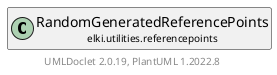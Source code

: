 @startuml
    remove .*\.(Instance|Par|Parameterizer|Factory)$
    set namespaceSeparator none
    hide empty fields
    hide empty methods

    class "<size:14>RandomGeneratedReferencePoints.Par\n<size:10>elki.utilities.referencepoints" as elki.utilities.referencepoints.RandomGeneratedReferencePoints.Par [[RandomGeneratedReferencePoints.Par.html]] {
        {static} +N_ID: OptionID
        {static} +SCALE_ID: OptionID
        {static} +RANDOM_ID: OptionID
        #samplesize: int
        #scale: double
        #rnd: RandomFactory
        +configure(Parameterization): void
        +make(): RandomGeneratedReferencePoints
    }

    interface "<size:14>Parameterizer\n<size:10>elki.utilities.optionhandling" as elki.utilities.optionhandling.Parameterizer [[../optionhandling/Parameterizer.html]] {
        {abstract} +make(): Object
    }
    class "<size:14>RandomGeneratedReferencePoints\n<size:10>elki.utilities.referencepoints" as elki.utilities.referencepoints.RandomGeneratedReferencePoints [[RandomGeneratedReferencePoints.html]]

    elki.utilities.optionhandling.Parameterizer <|.. elki.utilities.referencepoints.RandomGeneratedReferencePoints.Par
    elki.utilities.referencepoints.RandomGeneratedReferencePoints +-- elki.utilities.referencepoints.RandomGeneratedReferencePoints.Par

    center footer UMLDoclet 2.0.19, PlantUML 1.2022.8
@enduml

